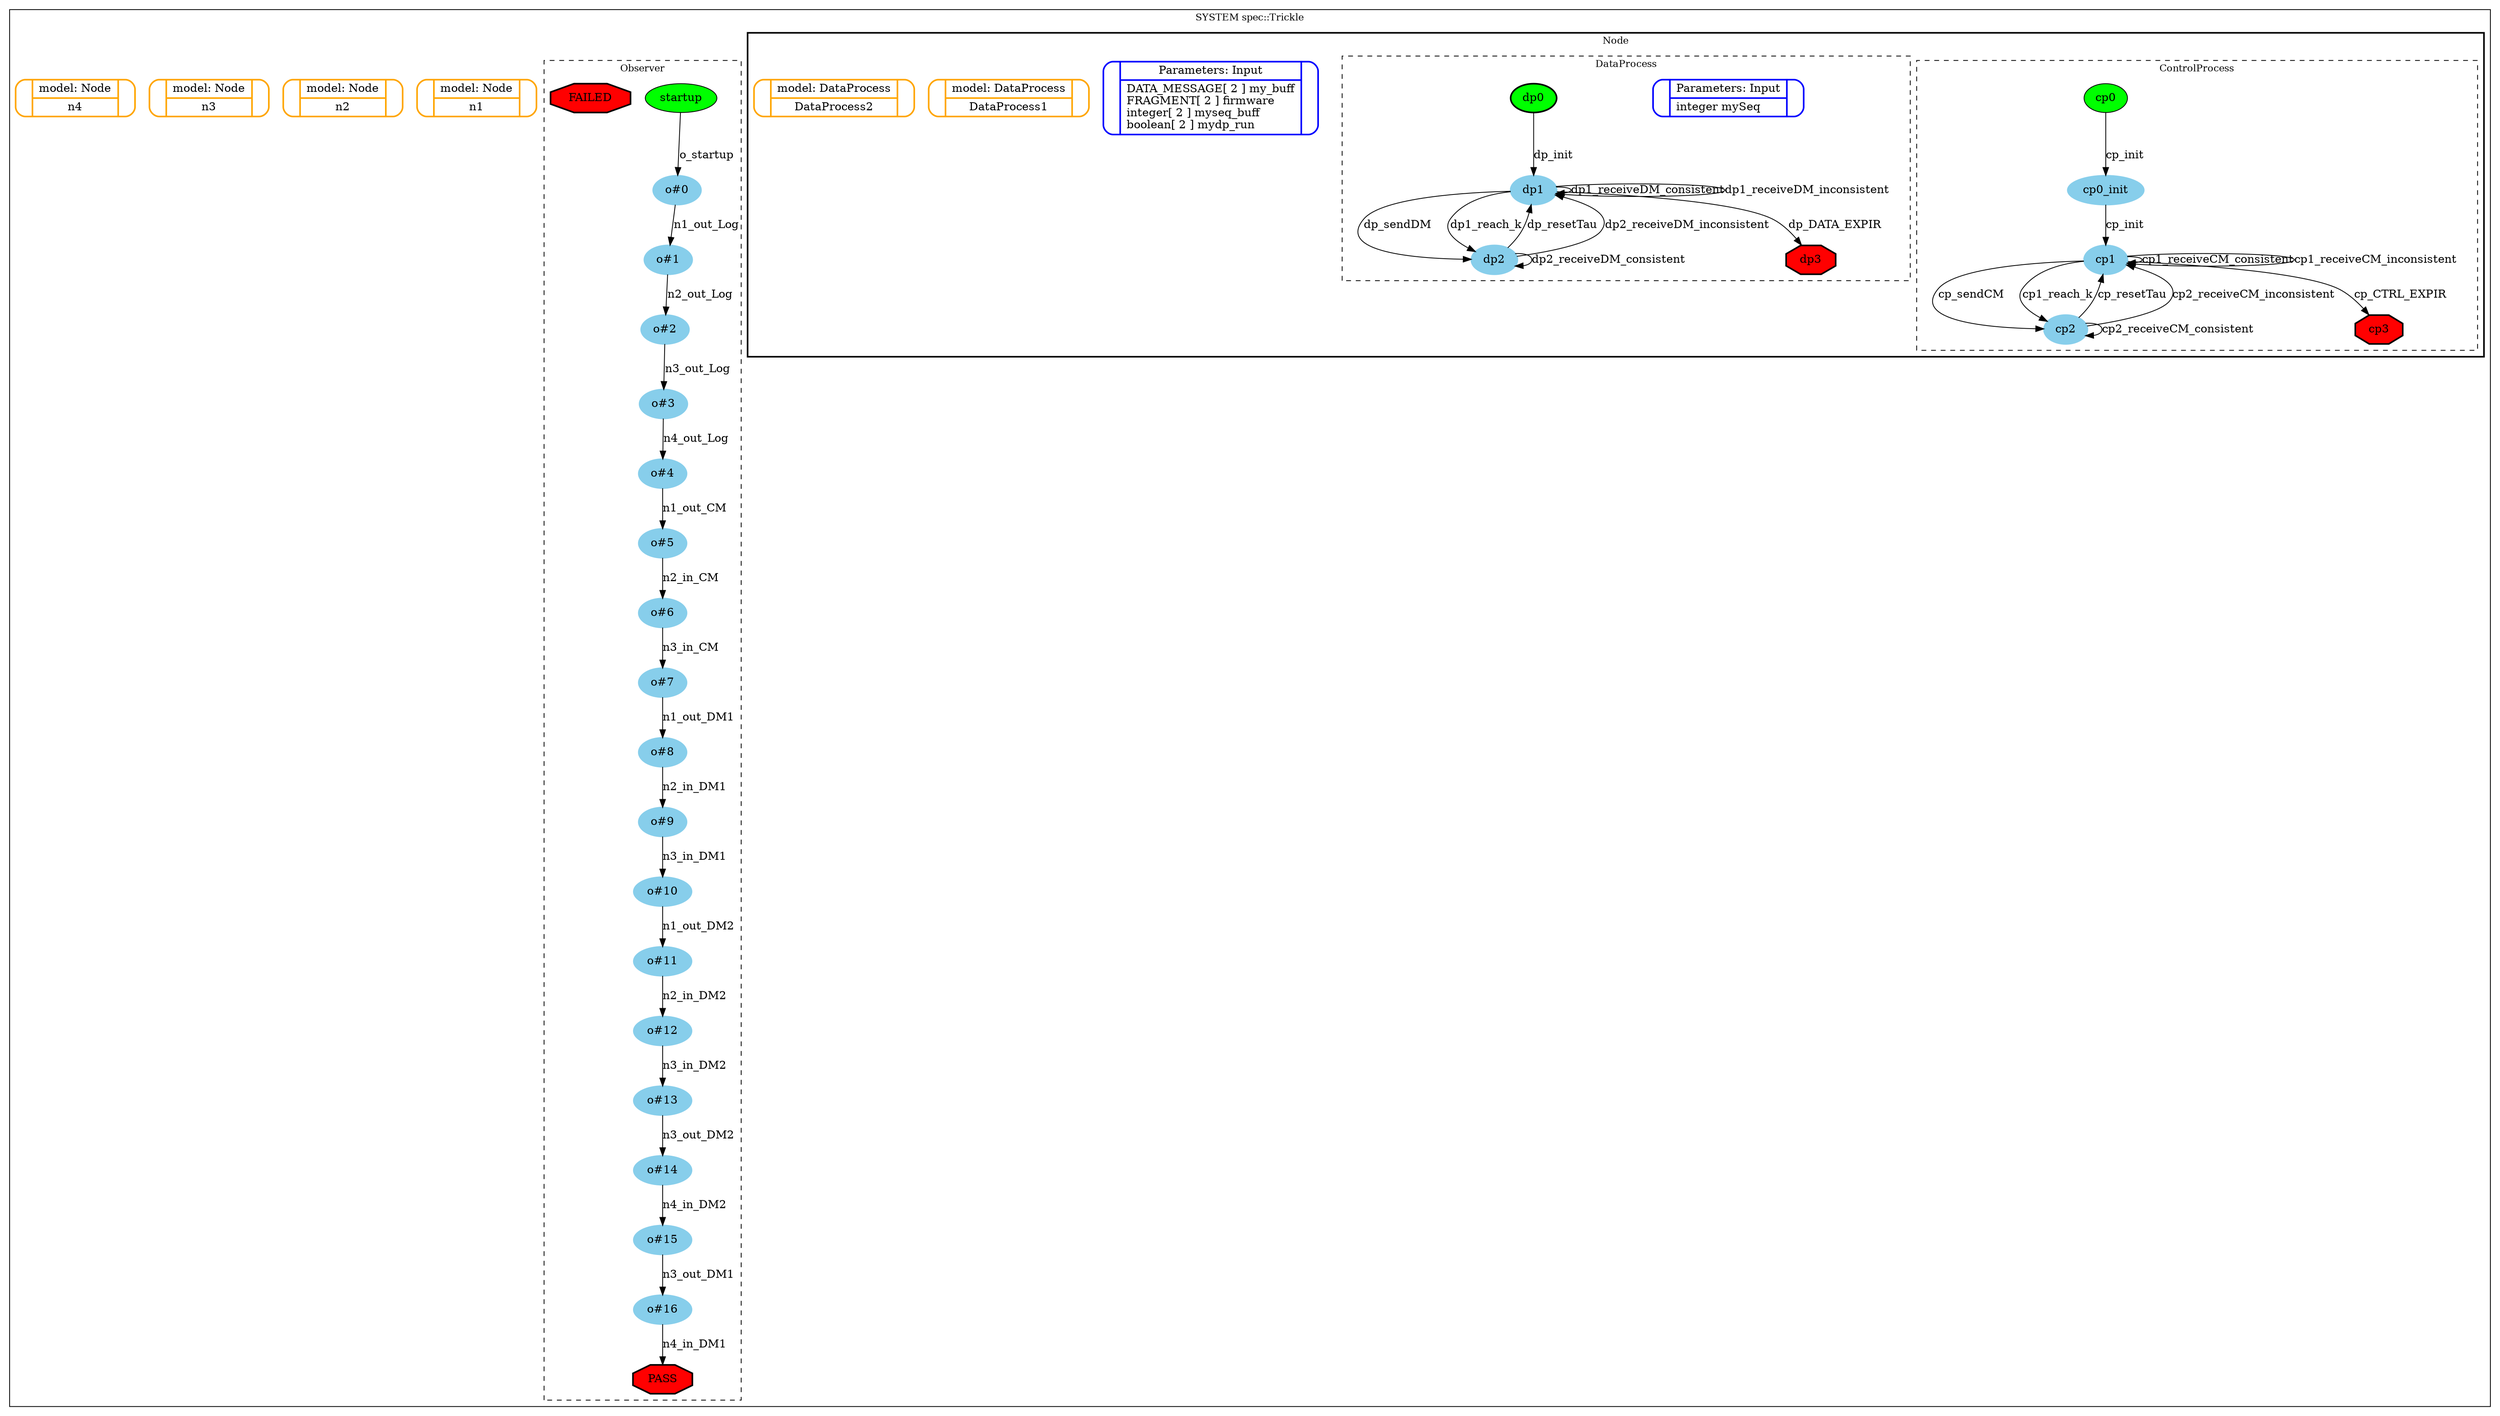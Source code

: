 digraph "Trickle" {
compound = true;
fontsize = 12
	subgraph "cluster_spec::Trickle" {
		label = "SYSTEM spec::Trickle"

		subgraph "cluster_spec::Trickle.Node" {
			label = "Node"
			style=bold;

			"spec::Trickle.Node"
			[
				label = "Node"
				shape=point, style=invisible, color=white
			];

			"spec::Trickle.Node#parameters"
			[
				label = "|{Parameters: Input|DATA_MESSAGE[ 2 ] my_buff\l
FRAGMENT[ 2 ] firmware\l
integer[ 2 ] myseq_buff\l
boolean[ 2 ] mydp_run\l
}|"
				shape=Mrecord, style=bold, color=blue
			];

			subgraph "cluster_spec::Trickle.Node.ControlProcess" {
				label = "ControlProcess"
				style=dashed;

				"spec::Trickle.Node.ControlProcess"
				[
					label = "ControlProcess"
					shape=point, style=invisible, color=white
				];

				"spec::Trickle.Node.ControlProcess.cp0"
				[
					label = "cp0"
					shape=oval, style="filled", fillcolor=green
				];

				"spec::Trickle.Node.ControlProcess.cp0" -> "spec::Trickle.Node.ControlProcess.cp0_init" [ label = "cp_init" ];

				"spec::Trickle.Node.ControlProcess.cp0_init"
				[
					label = "cp0_init"
					shape=ellipse, style="bold,filled", color=skyblue
				];

				"spec::Trickle.Node.ControlProcess.cp0_init" -> "spec::Trickle.Node.ControlProcess.cp1" [ label = "cp_init" ];

				"spec::Trickle.Node.ControlProcess.cp1"
				[
					label = "cp1"
					shape=ellipse, style="bold,filled", color=skyblue
				];

				"spec::Trickle.Node.ControlProcess.cp1" -> "spec::Trickle.Node.ControlProcess.cp2" [ label = "cp_sendCM" ];

				"spec::Trickle.Node.ControlProcess.cp1" -> "spec::Trickle.Node.ControlProcess.cp1" [ label = "cp1_receiveCM_consistent" ];

				"spec::Trickle.Node.ControlProcess.cp1" -> "spec::Trickle.Node.ControlProcess.cp1" [ label = "cp1_receiveCM_inconsistent" ];

				"spec::Trickle.Node.ControlProcess.cp1" -> "spec::Trickle.Node.ControlProcess.cp3" [ label = "cp_CTRL_EXPIR" ];

				"spec::Trickle.Node.ControlProcess.cp1" -> "spec::Trickle.Node.ControlProcess.cp2" [ label = "cp1_reach_k" ];

				"spec::Trickle.Node.ControlProcess.cp2"
				[
					label = "cp2"
					shape=ellipse, style="bold,filled", color=skyblue
				];

				"spec::Trickle.Node.ControlProcess.cp2" -> "spec::Trickle.Node.ControlProcess.cp1" [ label = "cp_resetTau" ];

				"spec::Trickle.Node.ControlProcess.cp2" -> "spec::Trickle.Node.ControlProcess.cp2" [ label = "cp2_receiveCM_consistent" ];

				"spec::Trickle.Node.ControlProcess.cp2" -> "spec::Trickle.Node.ControlProcess.cp1" [ label = "cp2_receiveCM_inconsistent" ];

				"spec::Trickle.Node.ControlProcess.cp3"
				[
					label = "cp3"
					shape=octagon, style="bold,filled", fillcolor=red
				];
			}

			subgraph "cluster_spec::Trickle.Node.DataProcess" {
				label = "DataProcess"
				style=dashed;

				"spec::Trickle.Node.DataProcess"
				[
					label = "DataProcess"
					shape=point, style=invisible, color=white
				];

				"spec::Trickle.Node.DataProcess#parameters"
				[
					label = "|{Parameters: Input|integer mySeq\l
}|"
					shape=Mrecord, style=bold, color=blue
				];

				"spec::Trickle.Node.DataProcess.dp0"
				[
					label = "dp0"
					shape=ellipse, style="bold,filled", fillcolor=green
				];

				"spec::Trickle.Node.DataProcess.dp0" -> "spec::Trickle.Node.DataProcess.dp1" [ label = "dp_init" ];

				"spec::Trickle.Node.DataProcess.dp1"
				[
					label = "dp1"
					shape=ellipse, style="bold,filled", color=skyblue
				];

				"spec::Trickle.Node.DataProcess.dp1" -> "spec::Trickle.Node.DataProcess.dp2" [ label = "dp_sendDM" ];

				"spec::Trickle.Node.DataProcess.dp1" -> "spec::Trickle.Node.DataProcess.dp1" [ label = "dp1_receiveDM_consistent" ];

				"spec::Trickle.Node.DataProcess.dp1" -> "spec::Trickle.Node.DataProcess.dp1" [ label = "dp1_receiveDM_inconsistent" ];

				"spec::Trickle.Node.DataProcess.dp1" -> "spec::Trickle.Node.DataProcess.dp3" [ label = "dp_DATA_EXPIR" ];

				"spec::Trickle.Node.DataProcess.dp1" -> "spec::Trickle.Node.DataProcess.dp2" [ label = "dp1_reach_k" ];

				"spec::Trickle.Node.DataProcess.dp2"
				[
					label = "dp2"
					shape=ellipse, style="bold,filled", color=skyblue
				];

				"spec::Trickle.Node.DataProcess.dp2" -> "spec::Trickle.Node.DataProcess.dp1" [ label = "dp_resetTau" ];

				"spec::Trickle.Node.DataProcess.dp2" -> "spec::Trickle.Node.DataProcess.dp2" [ label = "dp2_receiveDM_consistent" ];

				"spec::Trickle.Node.DataProcess.dp2" -> "spec::Trickle.Node.DataProcess.dp1" [ label = "dp2_receiveDM_inconsistent" ];

				"spec::Trickle.Node.DataProcess.dp3"
				[
					label = "dp3"
					shape=octagon, style="bold,filled", fillcolor=red
				];
			}

			"spec::Trickle.Node.DataProcess1"
			[
				label = "|{model: DataProcess|DataProcess1}|"
				shape=Mrecord, style=bold, color=orange
			];

			"spec::Trickle.Node.DataProcess2"
			[
				label = "|{model: DataProcess|DataProcess2}|"
				shape=Mrecord, style=bold, color=orange
			];
		}

		subgraph "cluster_spec::Trickle.Observer" {
			label = "Observer"
			style=dashed;

			"spec::Trickle.Observer"
			[
				label = "Observer"
				shape=point, style=invisible, color=white
			];

			"spec::Trickle.Observer.startup"
			[
				label = "startup"
				shape=oval, style="filled", fillcolor=green
			];

			"spec::Trickle.Observer.startup" -> "spec::Trickle.Observer.o#0" [ label = "o_startup" ];

			"spec::Trickle.Observer.o#0"
			[
				label = "o#0"
				shape=ellipse, style="bold,filled", color=skyblue
			];

			"spec::Trickle.Observer.o#0" -> "spec::Trickle.Observer.o#1" [ label = "n1_out_Log" ];

			"spec::Trickle.Observer.o#1"
			[
				label = "o#1"
				shape=ellipse, style="bold,filled", color=skyblue
			];

			"spec::Trickle.Observer.o#1" -> "spec::Trickle.Observer.o#2" [ label = "n2_out_Log" ];

			"spec::Trickle.Observer.o#2"
			[
				label = "o#2"
				shape=ellipse, style="bold,filled", color=skyblue
			];

			"spec::Trickle.Observer.o#2" -> "spec::Trickle.Observer.o#3" [ label = "n3_out_Log" ];

			"spec::Trickle.Observer.o#3"
			[
				label = "o#3"
				shape=ellipse, style="bold,filled", color=skyblue
			];

			"spec::Trickle.Observer.o#3" -> "spec::Trickle.Observer.o#4" [ label = "n4_out_Log" ];

			"spec::Trickle.Observer.o#4"
			[
				label = "o#4"
				shape=ellipse, style="bold,filled", color=skyblue
			];

			"spec::Trickle.Observer.o#4" -> "spec::Trickle.Observer.o#5" [ label = "n1_out_CM" ];

			"spec::Trickle.Observer.o#5"
			[
				label = "o#5"
				shape=ellipse, style="bold,filled", color=skyblue
			];

			"spec::Trickle.Observer.o#5" -> "spec::Trickle.Observer.o#6" [ label = "n2_in_CM" ];

			"spec::Trickle.Observer.o#6"
			[
				label = "o#6"
				shape=ellipse, style="bold,filled", color=skyblue
			];

			"spec::Trickle.Observer.o#6" -> "spec::Trickle.Observer.o#7" [ label = "n3_in_CM" ];

			"spec::Trickle.Observer.o#7"
			[
				label = "o#7"
				shape=ellipse, style="bold,filled", color=skyblue
			];

			"spec::Trickle.Observer.o#7" -> "spec::Trickle.Observer.o#8" [ label = "n1_out_DM1" ];

			"spec::Trickle.Observer.o#8"
			[
				label = "o#8"
				shape=ellipse, style="bold,filled", color=skyblue
			];

			"spec::Trickle.Observer.o#8" -> "spec::Trickle.Observer.o#9" [ label = "n2_in_DM1" ];

			"spec::Trickle.Observer.o#9"
			[
				label = "o#9"
				shape=ellipse, style="bold,filled", color=skyblue
			];

			"spec::Trickle.Observer.o#9" -> "spec::Trickle.Observer.o#10" [ label = "n3_in_DM1" ];

			"spec::Trickle.Observer.o#10"
			[
				label = "o#10"
				shape=ellipse, style="bold,filled", color=skyblue
			];

			"spec::Trickle.Observer.o#10" -> "spec::Trickle.Observer.o#11" [ label = "n1_out_DM2" ];

			"spec::Trickle.Observer.o#11"
			[
				label = "o#11"
				shape=ellipse, style="bold,filled", color=skyblue
			];

			"spec::Trickle.Observer.o#11" -> "spec::Trickle.Observer.o#12" [ label = "n2_in_DM2" ];

			"spec::Trickle.Observer.o#12"
			[
				label = "o#12"
				shape=ellipse, style="bold,filled", color=skyblue
			];

			"spec::Trickle.Observer.o#12" -> "spec::Trickle.Observer.o#13" [ label = "n3_in_DM2" ];

			"spec::Trickle.Observer.o#13"
			[
				label = "o#13"
				shape=ellipse, style="bold,filled", color=skyblue
			];

			"spec::Trickle.Observer.o#13" -> "spec::Trickle.Observer.o#14" [ label = "n3_out_DM2" ];

			"spec::Trickle.Observer.o#14"
			[
				label = "o#14"
				shape=ellipse, style="bold,filled", color=skyblue
			];

			"spec::Trickle.Observer.o#14" -> "spec::Trickle.Observer.o#15" [ label = "n4_in_DM2" ];

			"spec::Trickle.Observer.o#15"
			[
				label = "o#15"
				shape=ellipse, style="bold,filled", color=skyblue
			];

			"spec::Trickle.Observer.o#15" -> "spec::Trickle.Observer.o#16" [ label = "n3_out_DM1" ];

			"spec::Trickle.Observer.o#16"
			[
				label = "o#16"
				shape=ellipse, style="bold,filled", color=skyblue
			];

			"spec::Trickle.Observer.o#16" -> "spec::Trickle.Observer.PASS" [ label = "n4_in_DM1" ];

			"spec::Trickle.Observer.PASS"
			[
				label = "PASS"
				shape=octagon, style="bold,filled", fillcolor=red
			];

			"spec::Trickle.Observer.FAILED"
			[
				label = "FAILED"
				shape=octagon, style="bold,filled", fillcolor=red
			];
		}

		"spec::Trickle.n1"
		[
			label = "|{model: Node|n1}|"
			shape=Mrecord, style=bold, color=orange
		];

		"spec::Trickle.n2"
		[
			label = "|{model: Node|n2}|"
			shape=Mrecord, style=bold, color=orange
		];

		"spec::Trickle.n3"
		[
			label = "|{model: Node|n3}|"
			shape=Mrecord, style=bold, color=orange
		];

		"spec::Trickle.n4"
		[
			label = "|{model: Node|n4}|"
			shape=Mrecord, style=bold, color=orange
		];
	}
}

